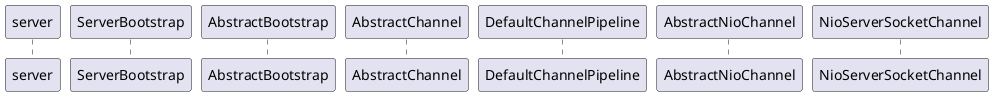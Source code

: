 @startuml
participant "server" as server
participant "ServerBootstrap" as ServerBootstrap
participant "AbstractBootstrap" as AbstractBootstrap
participant "AbstractChannel" as AbstractChannel
participant "DefaultChannelPipeline" as DefaultChannelPipeline
participant "AbstractNioChannel" as AbstractNioChannel
participant "NioServerSocketChannel" as NioServerSocketChannel


@enduml
